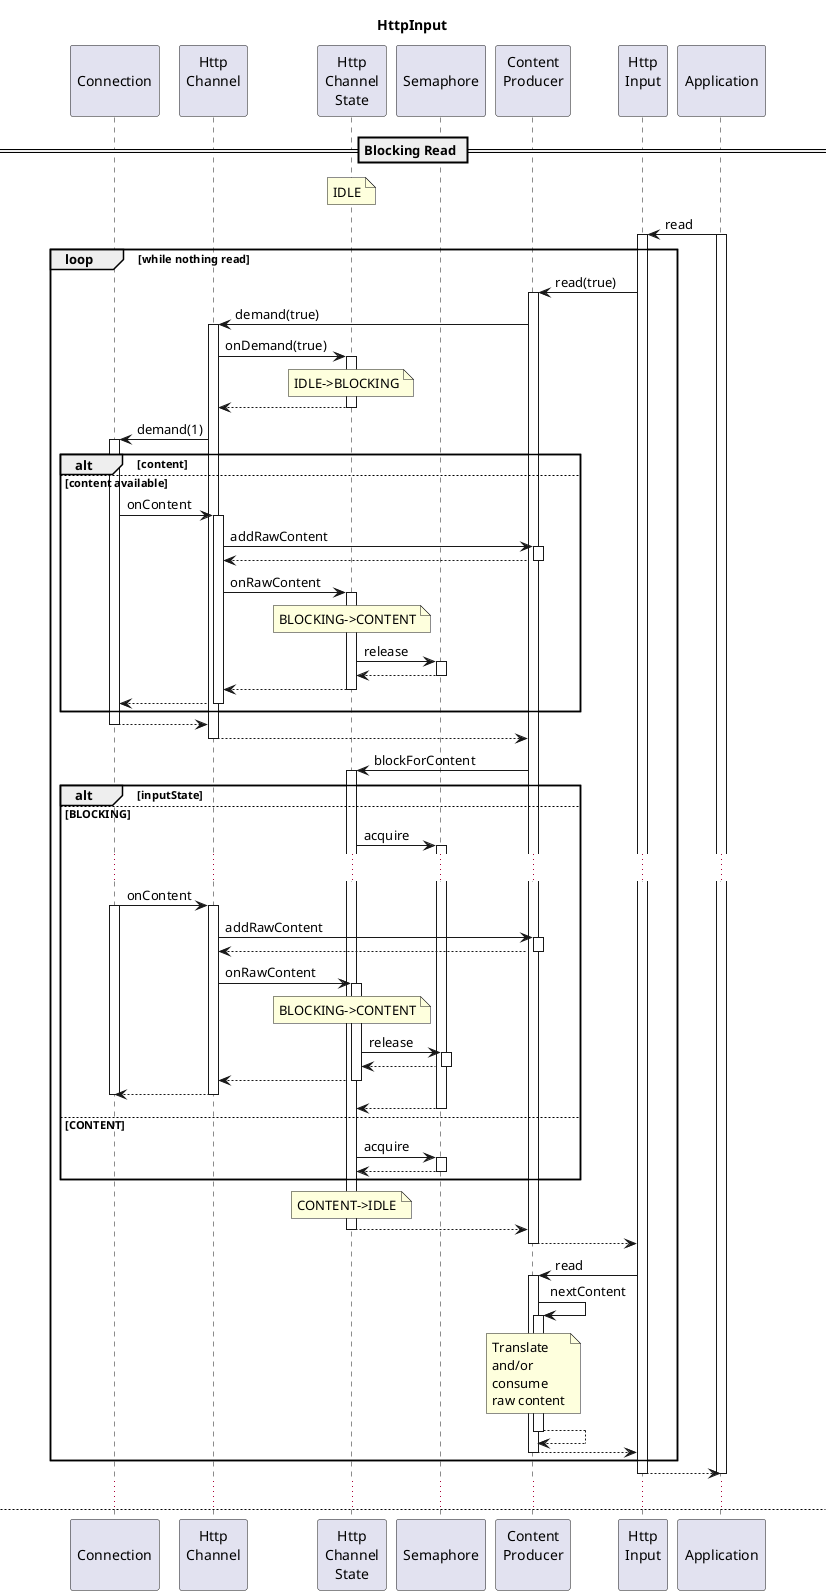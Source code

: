 @startuml
title "HttpInput"

participant Connection as "\nConnection\n"
participant HttpChannel as "Http\nChannel\n"
participant HttpChannelState as "Http\nChannel\nState"
participant Semaphore as "\nSemaphore\n"
participant ContentProducer as "Content\nProducer\n"
participant HttpInput as "Http\nInput\n"
participant Application as "\nApplication\n"

autoactivate on

== Blocking Read ==

note over HttpChannelState
IDLE
end note
Application->HttpInput: read
activate Application
loop while nothing read
    HttpInput->ContentProducer: read(true)
    ContentProducer->HttpChannel: demand(true)
    HttpChannel->HttpChannelState: onDemand(true)
    note over HttpChannelState
    IDLE->BLOCKING
    end note
    return
    HttpChannel->Connection: demand(1)
    alt content
    else content available
        Connection->HttpChannel: onContent
        HttpChannel->ContentProducer: addRawContent
        return
        HttpChannel->HttpChannelState: onRawContent
        note over HttpChannelState
        BLOCKING->CONTENT
        end note
        HttpChannelState->Semaphore: release
        return
        return
        return
    end
    return
    return
    ContentProducer->HttpChannelState: blockForContent
    alt inputState
    else BLOCKING
        HttpChannelState->Semaphore: acquire
        ...
        Connection->HttpChannel: onContent
        activate Connection
        HttpChannel->ContentProducer: addRawContent
        return
        HttpChannel->HttpChannelState: onRawContent
        note over HttpChannelState
        BLOCKING->CONTENT
        end note
        HttpChannelState->Semaphore: release
        return 
        return 
        return 
        deactivate Connection
        return   
    else CONTENT
        HttpChannelState->Semaphore: acquire
        return
    end
    note over HttpChannelState
    CONTENT->IDLE
    end note
    return
    return
    HttpInput->ContentProducer: read
    ContentProducer->ContentProducer: nextContent
    note over ContentProducer
    Translate
    and/or
    consume
    raw content
    end note
    return
    return
end
return
deactivate Application


...

newpage
== Async Read ==
note over HttpChannelState
IDLE
end note
Application->HttpInput: setRead\nListener
activate Application
HttpInput->ContentProducer: available
loop while rawContent && !content
    ContentProducer->HttpChannel: demand(false)
    HttpChannel->HttpChannelState: onDemand(false)
    note over HttpChannelState
    IDLE->DEMANDING
    end note
    return
    HttpChannel->Connection: demand(1)
    alt content available
        Connection->HttpChannel: onContent
        HttpChannel->ContentProducer: addRawContent
        return
        HttpChannel->HttpChannelState: onRawContent
        note over HttpChannelState
        DEMANDING->CONTENT
        end note
        return
        return
    end
    return
    return
    ContentProducer->ContentProducer: nextContent
    note over ContentProducer
    Translate
    and/or
    consume
    raw content
    end note
    return
end
return
alt available && inputState
else available==0 && DEMANDING
    HttpInput->HttpChannelState: onReadUnready
    note over HttpChannelState
    DEMANDING->UNREADY
    end note
    return
else available==0 && CONTENT
    Connection->HttpChannel: onContent
    activate Connection
    HttpChannel->ContentProducer: addRawContent
    return
    HttpChannel->HttpChannelState: onRawContent
    note over HttpChannelState
    DEMANDING->READY
    end note
    return 
    return 
    deactivate Connection

    HttpInput->HttpChannelState: onReadUnready
    note over HttpChannelState
    Already READY!
    end note
    return
else available!=0 || isError
    HttpInput->HttpChannelState: onReadReady
    note over HttpChannelState
    READY
    end note
    return
end
return
deactivate Application

alt
    ...
    Connection->HttpChannel: onContent
    activate Connection
    HttpChannel->ContentProducer: addRawContent
    return
    HttpChannel->HttpChannelState: onRawContent
    note over HttpChannelState
    UNREADY->READY
    end note
    return 
    return 
    deactivate Connection
end

[->HttpChannel: handle
loop
    HttpChannel->HttpChannelState: nextAction
    return
    alt action from inputState
    else inputState==READY
        note over HttpChannelState
        READY->IDLE
        end note

        HttpChannel->HttpInput: isReady
        HttpInput->ContentProducer: available
        loop while rawContent && !content
            ContentProducer->ContentProducer: nextContent
            note over HttpChannel, ContentProducer
            Only if raw content consumed do demand.
            See isReady example below.
            end note
            note over ContentProducer
            Translate
            and/or
            consume
            raw content
            end note
            return
        end
        return

        return

        alt isReady()==true
            HttpChannel->Application: onDataAvailable
            loop while (isReady())
                Application->HttpInput: isReady
                note over HttpInput
                same as isReady above
                end note


                HttpInput->ContentProducer: available
                loop while rawContent && !content
                    ContentProducer->HttpChannel: demand(false)
                    HttpChannel->HttpChannelState: onDemand(false)
                    note over HttpChannelState
                    IDLE->DEMANDING
                    end note
                    return
                    HttpChannel->Connection: demand(1)
                    alt content available
                        Connection->HttpChannel: onContent
                        HttpChannel->ContentProducer: addRawContent
                        return
                        HttpChannel->HttpChannelState: onRawContent
                        note over HttpChannelState
                        DEMANDING->CONTENT
                        end note
                        return
                        return
                    end
                    return
                    return
                    ContentProducer->ContentProducer: nextContent
                    note over ContentProducer
                    Translate
                    and/or
                    consume
                    raw content
                    end note
                    return
                end
                return


                return
                Alt isReady()==true
                    Application->HttpInput: read
                    HttpInput->ContentProducer: read
                    return
                    return
                end
            end
            return
        end
    end
end
return



@enduml
